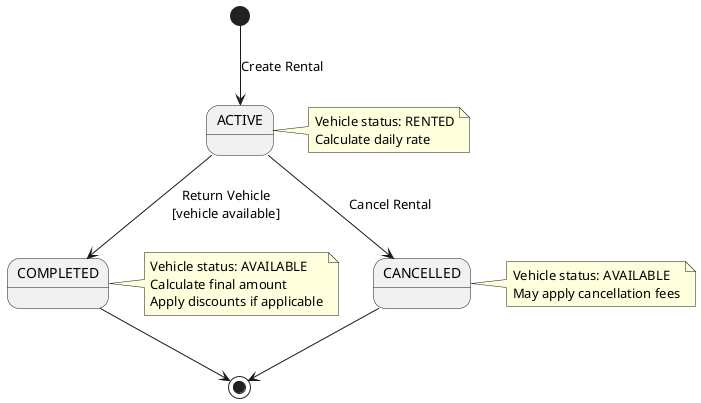 @startuml Rental States

[*] --> ACTIVE: Create Rental

ACTIVE --> COMPLETED: Return Vehicle\n[vehicle available]
ACTIVE --> CANCELLED: Cancel Rental

COMPLETED --> [*]
CANCELLED --> [*]

note right of ACTIVE
  Vehicle status: RENTED
  Calculate daily rate
end note

note right of COMPLETED
  Vehicle status: AVAILABLE
  Calculate final amount
  Apply discounts if applicable
end note

note right of CANCELLED
  Vehicle status: AVAILABLE
  May apply cancellation fees
end note

@enduml